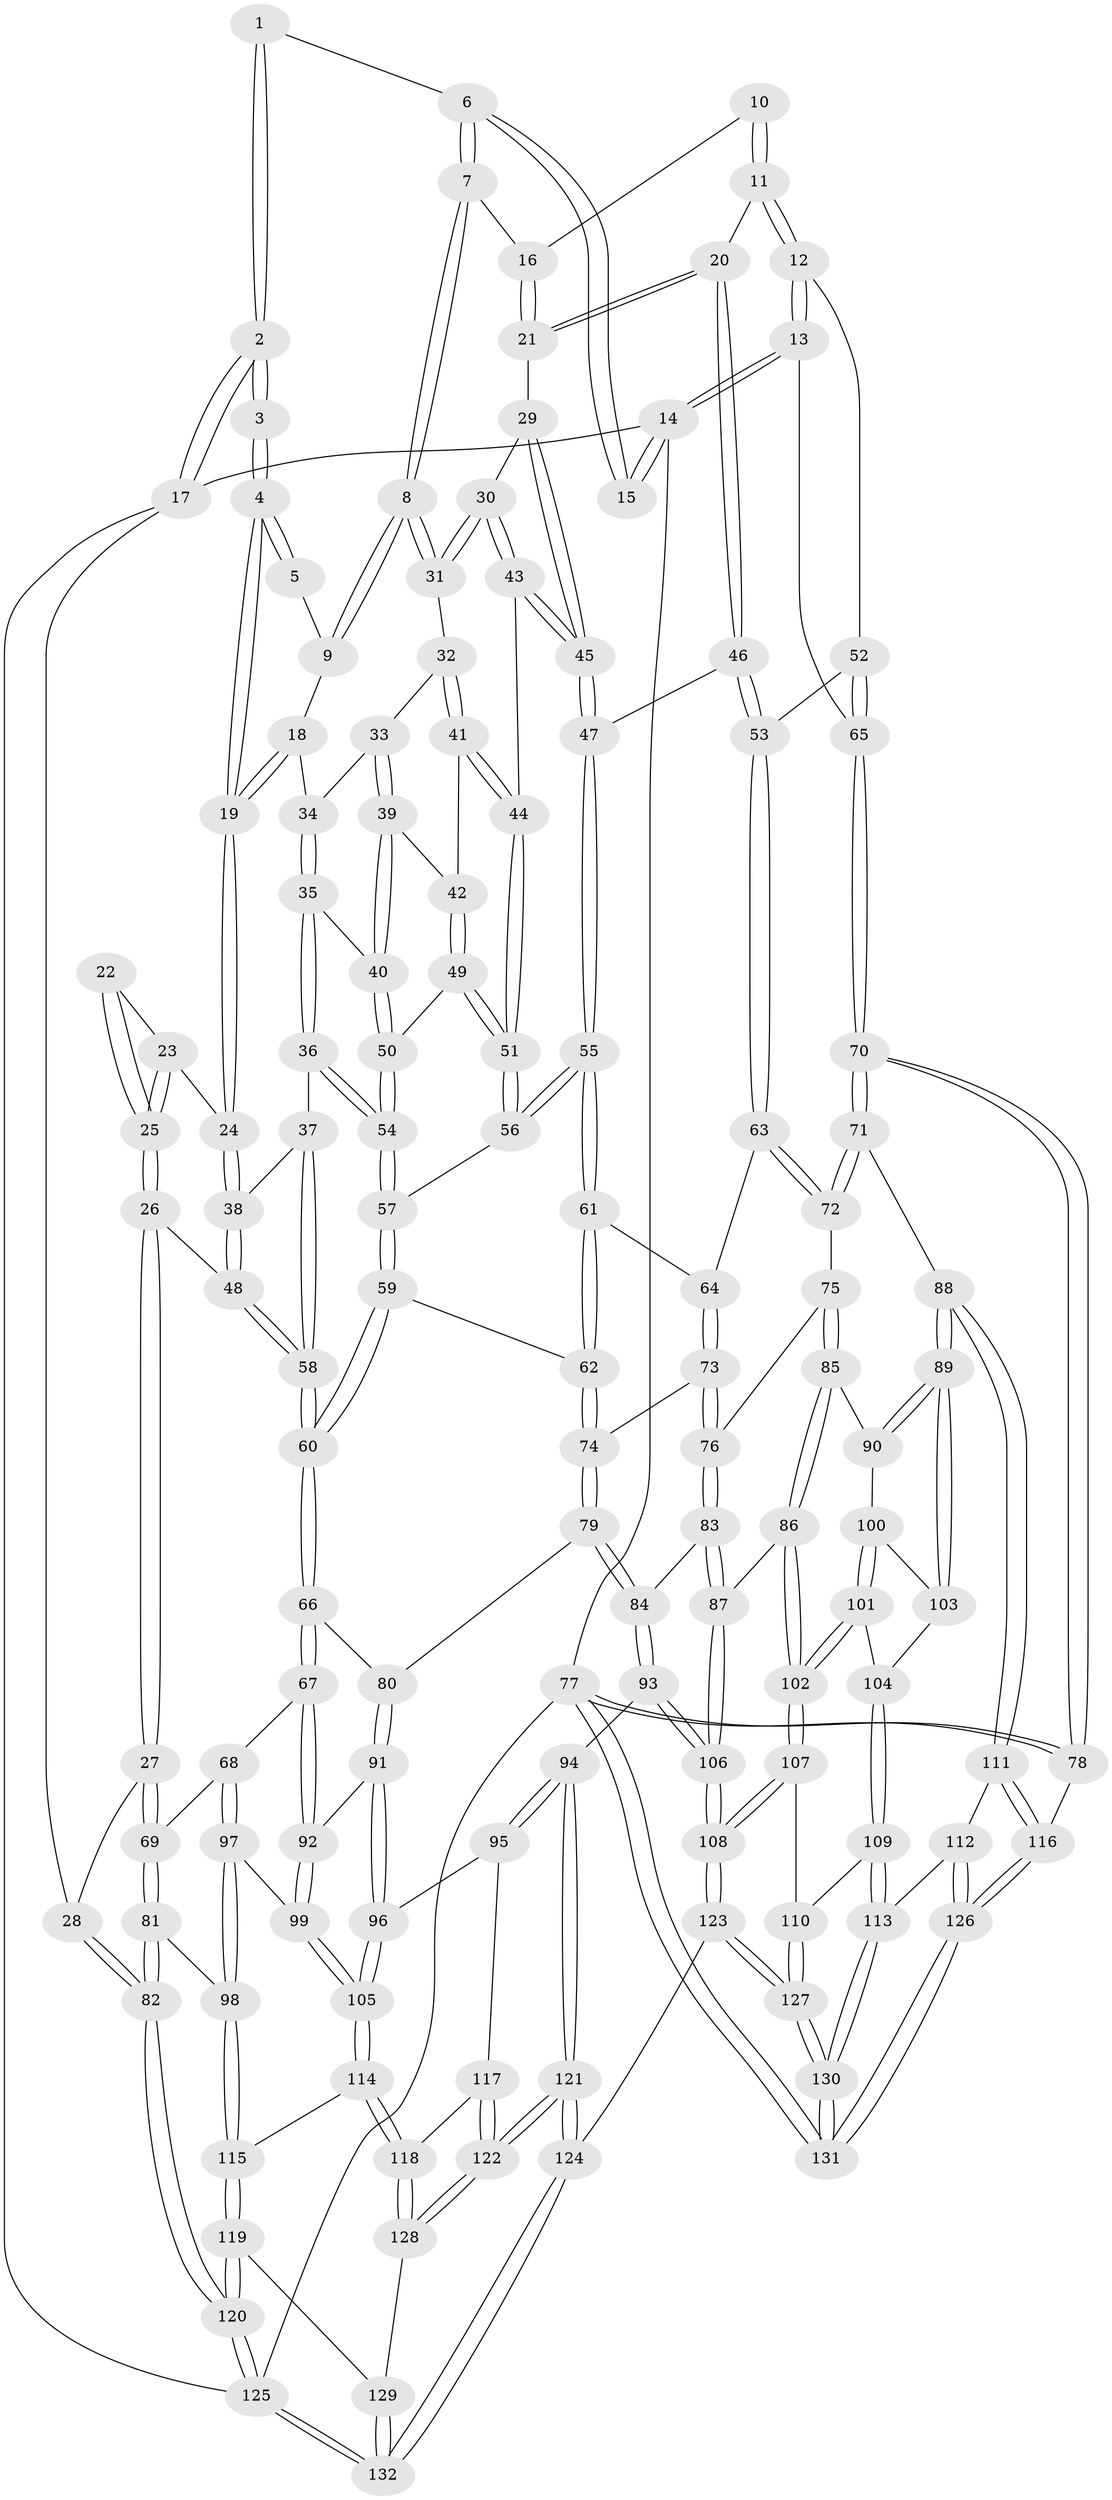 // coarse degree distribution, {5: 0.28205128205128205, 4: 0.2564102564102564, 9: 0.02564102564102564, 2: 0.05128205128205128, 3: 0.23076923076923078, 6: 0.1282051282051282, 7: 0.02564102564102564}
// Generated by graph-tools (version 1.1) at 2025/21/03/04/25 18:21:25]
// undirected, 132 vertices, 327 edges
graph export_dot {
graph [start="1"]
  node [color=gray90,style=filled];
  1 [pos="+0.3394100002528207+0"];
  2 [pos="+0+0"];
  3 [pos="+0+0"];
  4 [pos="+0.20143055358361472+0.11107058981562151"];
  5 [pos="+0.32931045427972466+0.04659489739068139"];
  6 [pos="+0.630671411449464+0"];
  7 [pos="+0.6119797428479623+0"];
  8 [pos="+0.6009691854005164+0.01410646598819104"];
  9 [pos="+0.381516674868685+0.09376778153422141"];
  10 [pos="+0.8804648772813313+0.060629899826438856"];
  11 [pos="+0.9458560704529614+0.18914658856574937"];
  12 [pos="+0.9987940387709386+0.1974370722965944"];
  13 [pos="+1+0.20763318761860117"];
  14 [pos="+1+0"];
  15 [pos="+0.8330721710054517+0"];
  16 [pos="+0.7758482204719623+0.1265181550044578"];
  17 [pos="+0+0"];
  18 [pos="+0.371982590979065+0.14479075273971623"];
  19 [pos="+0.21728107240598563+0.17483820954193718"];
  20 [pos="+0.920222219749042+0.19841795119114206"];
  21 [pos="+0.8086277669203743+0.18693285286024186"];
  22 [pos="+0.004040851371991002+0.002831063361705107"];
  23 [pos="+0.09177462260983425+0.20498177023172306"];
  24 [pos="+0.2157695941283061+0.1872319995901743"];
  25 [pos="+0.04214979616025016+0.2646289503765719"];
  26 [pos="+0+0.38826586540045716"];
  27 [pos="+0+0.41545538756940836"];
  28 [pos="+0+0.4169159617185253"];
  29 [pos="+0.7684509405477514+0.2258418254071863"];
  30 [pos="+0.6019804985540355+0.11198641110439048"];
  31 [pos="+0.5930393271728098+0.0849264715287553"];
  32 [pos="+0.4996983305915882+0.17393373073074211"];
  33 [pos="+0.44709872068168494+0.1848539242885974"];
  34 [pos="+0.3724458180013509+0.14569318305388565"];
  35 [pos="+0.3589204091182429+0.2569765618305182"];
  36 [pos="+0.29155502572531083+0.2946617110984899"];
  37 [pos="+0.25817462500718175+0.29676128518670297"];
  38 [pos="+0.23507641981168773+0.28201239218322166"];
  39 [pos="+0.41522032230599404+0.24585202289904673"];
  40 [pos="+0.38008832056031255+0.25829051926147495"];
  41 [pos="+0.4924386923657123+0.2592571630473604"];
  42 [pos="+0.4758960575547245+0.27241269011953007"];
  43 [pos="+0.6202568355288608+0.23662937574053436"];
  44 [pos="+0.5589852365088182+0.2812038237175486"];
  45 [pos="+0.7189011400980458+0.3399942687112199"];
  46 [pos="+0.7990280223110608+0.4005607098680601"];
  47 [pos="+0.7195707799967446+0.34269719503213125"];
  48 [pos="+0.03011740463730844+0.38099952805564574"];
  49 [pos="+0.4685254885195925+0.31401659414395133"];
  50 [pos="+0.4314399668612947+0.32178732151885747"];
  51 [pos="+0.5320686542319081+0.39088659166509354"];
  52 [pos="+0.865703809867248+0.4273796329152423"];
  53 [pos="+0.8245378030063949+0.4408304454936187"];
  54 [pos="+0.3938261149847726+0.3715543932563101"];
  55 [pos="+0.5554412831517765+0.4371763457258059"];
  56 [pos="+0.5363259077779307+0.409192134643518"];
  57 [pos="+0.39783484059557284+0.38342502373653525"];
  58 [pos="+0.2762287830512105+0.483346431275653"];
  59 [pos="+0.33956658742581336+0.5205600537226177"];
  60 [pos="+0.30043826567623216+0.5302161569115045"];
  61 [pos="+0.5526039987412796+0.4564991284935238"];
  62 [pos="+0.47396594042311657+0.5408841025088925"];
  63 [pos="+0.8233703987948663+0.45334893669431325"];
  64 [pos="+0.6720292772994062+0.5507115103805456"];
  65 [pos="+1+0.3660627953333103"];
  66 [pos="+0.2838915037507263+0.5559029385612669"];
  67 [pos="+0.22509735426720778+0.6224353198672061"];
  68 [pos="+0.17369886660271583+0.6325719487941863"];
  69 [pos="+0.1617755835646404+0.6308762821445166"];
  70 [pos="+1+0.706597130031218"];
  71 [pos="+0.9915976174422169+0.6928135914760658"];
  72 [pos="+0.8820763062359264+0.5903205706636053"];
  73 [pos="+0.666997688092561+0.6348490223472767"];
  74 [pos="+0.4999405140281261+0.6192730933571784"];
  75 [pos="+0.7069492689606025+0.6567335162781588"];
  76 [pos="+0.6678574922055021+0.6363899886828559"];
  77 [pos="+1+1"];
  78 [pos="+1+0.7423021742465838"];
  79 [pos="+0.48523872456549716+0.6779612412092713"];
  80 [pos="+0.4260246894927688+0.687849090715942"];
  81 [pos="+0+0.7565900716531715"];
  82 [pos="+0+0.7790794416153443"];
  83 [pos="+0.5915061823845172+0.7664500169259686"];
  84 [pos="+0.5087836353769379+0.735875922509869"];
  85 [pos="+0.7383853797301696+0.7244100991302863"];
  86 [pos="+0.6668432334584032+0.8026202772964808"];
  87 [pos="+0.5930721454536593+0.7690646454299652"];
  88 [pos="+0.9348909091105059+0.7340569641714382"];
  89 [pos="+0.9177802975748304+0.7374053247803464"];
  90 [pos="+0.7396484104291997+0.7250587745037305"];
  91 [pos="+0.32473437266080324+0.7498054746433994"];
  92 [pos="+0.3119119356818599+0.7434390891722068"];
  93 [pos="+0.4274539776278655+0.8453554752677559"];
  94 [pos="+0.4242664123292135+0.8467478384904337"];
  95 [pos="+0.37985672555180194+0.8240125590037735"];
  96 [pos="+0.3674791645245034+0.8106518542686567"];
  97 [pos="+0.17024212707758585+0.7934562111890662"];
  98 [pos="+0.10307804174491209+0.846715691344619"];
  99 [pos="+0.23199554497785962+0.831409617834789"];
  100 [pos="+0.7502078693936197+0.758489556375103"];
  101 [pos="+0.7609430513670701+0.8253406859346115"];
  102 [pos="+0.6911476500885502+0.8477952115627786"];
  103 [pos="+0.8101525206190023+0.8009612040268543"];
  104 [pos="+0.7757927977823262+0.8284229299575643"];
  105 [pos="+0.23541164003144585+0.8763034247709472"];
  106 [pos="+0.558738188757225+0.8863769086390461"];
  107 [pos="+0.6883075687472129+0.8690281130109065"];
  108 [pos="+0.59858981046506+0.9593337880077688"];
  109 [pos="+0.8130330430345568+0.8990667327077052"];
  110 [pos="+0.7429189613170956+0.9114213170378201"];
  111 [pos="+0.8844481109284124+0.8523149902618263"];
  112 [pos="+0.831446994277152+0.8937938295760421"];
  113 [pos="+0.813653169338012+0.8993420800129304"];
  114 [pos="+0.2343177672900438+0.8874088815437345"];
  115 [pos="+0.10389124990610887+0.850781947563025"];
  116 [pos="+0.9236346957596917+0.9268818553198539"];
  117 [pos="+0.296352583683788+0.9005630276863483"];
  118 [pos="+0.234873488690648+0.8895017433419562"];
  119 [pos="+0.09370431209616185+0.9224407307629205"];
  120 [pos="+0+1"];
  121 [pos="+0.40399009434674127+1"];
  122 [pos="+0.3685736193031974+1"];
  123 [pos="+0.5766816762027311+1"];
  124 [pos="+0.4532455860007865+1"];
  125 [pos="+0+1"];
  126 [pos="+0.9167380116716795+0.983680469134548"];
  127 [pos="+0.6987698981996264+1"];
  128 [pos="+0.21643830493172625+0.935149963792902"];
  129 [pos="+0.1647515492419114+0.9930332598884023"];
  130 [pos="+0.8058692768474697+1"];
  131 [pos="+0.9878694348349469+1"];
  132 [pos="+0.18432737929427426+1"];
  1 -- 2;
  1 -- 2;
  1 -- 6;
  2 -- 3;
  2 -- 3;
  2 -- 17;
  2 -- 17;
  3 -- 4;
  3 -- 4;
  4 -- 5;
  4 -- 5;
  4 -- 19;
  4 -- 19;
  5 -- 9;
  6 -- 7;
  6 -- 7;
  6 -- 15;
  6 -- 15;
  7 -- 8;
  7 -- 8;
  7 -- 16;
  8 -- 9;
  8 -- 9;
  8 -- 31;
  8 -- 31;
  9 -- 18;
  10 -- 11;
  10 -- 11;
  10 -- 16;
  11 -- 12;
  11 -- 12;
  11 -- 20;
  12 -- 13;
  12 -- 13;
  12 -- 52;
  13 -- 14;
  13 -- 14;
  13 -- 65;
  14 -- 15;
  14 -- 15;
  14 -- 17;
  14 -- 77;
  16 -- 21;
  16 -- 21;
  17 -- 28;
  17 -- 125;
  18 -- 19;
  18 -- 19;
  18 -- 34;
  19 -- 24;
  19 -- 24;
  20 -- 21;
  20 -- 21;
  20 -- 46;
  20 -- 46;
  21 -- 29;
  22 -- 23;
  22 -- 25;
  22 -- 25;
  23 -- 24;
  23 -- 25;
  23 -- 25;
  24 -- 38;
  24 -- 38;
  25 -- 26;
  25 -- 26;
  26 -- 27;
  26 -- 27;
  26 -- 48;
  27 -- 28;
  27 -- 69;
  27 -- 69;
  28 -- 82;
  28 -- 82;
  29 -- 30;
  29 -- 45;
  29 -- 45;
  30 -- 31;
  30 -- 31;
  30 -- 43;
  30 -- 43;
  31 -- 32;
  32 -- 33;
  32 -- 41;
  32 -- 41;
  33 -- 34;
  33 -- 39;
  33 -- 39;
  34 -- 35;
  34 -- 35;
  35 -- 36;
  35 -- 36;
  35 -- 40;
  36 -- 37;
  36 -- 54;
  36 -- 54;
  37 -- 38;
  37 -- 58;
  37 -- 58;
  38 -- 48;
  38 -- 48;
  39 -- 40;
  39 -- 40;
  39 -- 42;
  40 -- 50;
  40 -- 50;
  41 -- 42;
  41 -- 44;
  41 -- 44;
  42 -- 49;
  42 -- 49;
  43 -- 44;
  43 -- 45;
  43 -- 45;
  44 -- 51;
  44 -- 51;
  45 -- 47;
  45 -- 47;
  46 -- 47;
  46 -- 53;
  46 -- 53;
  47 -- 55;
  47 -- 55;
  48 -- 58;
  48 -- 58;
  49 -- 50;
  49 -- 51;
  49 -- 51;
  50 -- 54;
  50 -- 54;
  51 -- 56;
  51 -- 56;
  52 -- 53;
  52 -- 65;
  52 -- 65;
  53 -- 63;
  53 -- 63;
  54 -- 57;
  54 -- 57;
  55 -- 56;
  55 -- 56;
  55 -- 61;
  55 -- 61;
  56 -- 57;
  57 -- 59;
  57 -- 59;
  58 -- 60;
  58 -- 60;
  59 -- 60;
  59 -- 60;
  59 -- 62;
  60 -- 66;
  60 -- 66;
  61 -- 62;
  61 -- 62;
  61 -- 64;
  62 -- 74;
  62 -- 74;
  63 -- 64;
  63 -- 72;
  63 -- 72;
  64 -- 73;
  64 -- 73;
  65 -- 70;
  65 -- 70;
  66 -- 67;
  66 -- 67;
  66 -- 80;
  67 -- 68;
  67 -- 92;
  67 -- 92;
  68 -- 69;
  68 -- 97;
  68 -- 97;
  69 -- 81;
  69 -- 81;
  70 -- 71;
  70 -- 71;
  70 -- 78;
  70 -- 78;
  71 -- 72;
  71 -- 72;
  71 -- 88;
  72 -- 75;
  73 -- 74;
  73 -- 76;
  73 -- 76;
  74 -- 79;
  74 -- 79;
  75 -- 76;
  75 -- 85;
  75 -- 85;
  76 -- 83;
  76 -- 83;
  77 -- 78;
  77 -- 78;
  77 -- 131;
  77 -- 131;
  77 -- 125;
  78 -- 116;
  79 -- 80;
  79 -- 84;
  79 -- 84;
  80 -- 91;
  80 -- 91;
  81 -- 82;
  81 -- 82;
  81 -- 98;
  82 -- 120;
  82 -- 120;
  83 -- 84;
  83 -- 87;
  83 -- 87;
  84 -- 93;
  84 -- 93;
  85 -- 86;
  85 -- 86;
  85 -- 90;
  86 -- 87;
  86 -- 102;
  86 -- 102;
  87 -- 106;
  87 -- 106;
  88 -- 89;
  88 -- 89;
  88 -- 111;
  88 -- 111;
  89 -- 90;
  89 -- 90;
  89 -- 103;
  89 -- 103;
  90 -- 100;
  91 -- 92;
  91 -- 96;
  91 -- 96;
  92 -- 99;
  92 -- 99;
  93 -- 94;
  93 -- 106;
  93 -- 106;
  94 -- 95;
  94 -- 95;
  94 -- 121;
  94 -- 121;
  95 -- 96;
  95 -- 117;
  96 -- 105;
  96 -- 105;
  97 -- 98;
  97 -- 98;
  97 -- 99;
  98 -- 115;
  98 -- 115;
  99 -- 105;
  99 -- 105;
  100 -- 101;
  100 -- 101;
  100 -- 103;
  101 -- 102;
  101 -- 102;
  101 -- 104;
  102 -- 107;
  102 -- 107;
  103 -- 104;
  104 -- 109;
  104 -- 109;
  105 -- 114;
  105 -- 114;
  106 -- 108;
  106 -- 108;
  107 -- 108;
  107 -- 108;
  107 -- 110;
  108 -- 123;
  108 -- 123;
  109 -- 110;
  109 -- 113;
  109 -- 113;
  110 -- 127;
  110 -- 127;
  111 -- 112;
  111 -- 116;
  111 -- 116;
  112 -- 113;
  112 -- 126;
  112 -- 126;
  113 -- 130;
  113 -- 130;
  114 -- 115;
  114 -- 118;
  114 -- 118;
  115 -- 119;
  115 -- 119;
  116 -- 126;
  116 -- 126;
  117 -- 118;
  117 -- 122;
  117 -- 122;
  118 -- 128;
  118 -- 128;
  119 -- 120;
  119 -- 120;
  119 -- 129;
  120 -- 125;
  120 -- 125;
  121 -- 122;
  121 -- 122;
  121 -- 124;
  121 -- 124;
  122 -- 128;
  122 -- 128;
  123 -- 124;
  123 -- 127;
  123 -- 127;
  124 -- 132;
  124 -- 132;
  125 -- 132;
  125 -- 132;
  126 -- 131;
  126 -- 131;
  127 -- 130;
  127 -- 130;
  128 -- 129;
  129 -- 132;
  129 -- 132;
  130 -- 131;
  130 -- 131;
}
